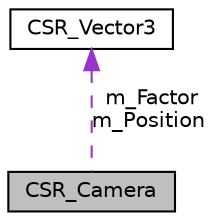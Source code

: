 digraph "CSR_Camera"
{
 // LATEX_PDF_SIZE
  edge [fontname="Helvetica",fontsize="10",labelfontname="Helvetica",labelfontsize="10"];
  node [fontname="Helvetica",fontsize="10",shape=record];
  Node1 [label="CSR_Camera",height=0.2,width=0.4,color="black", fillcolor="grey75", style="filled", fontcolor="black",tooltip=" "];
  Node2 -> Node1 [dir="back",color="darkorchid3",fontsize="10",style="dashed",label=" m_Factor\nm_Position" ,fontname="Helvetica"];
  Node2 [label="CSR_Vector3",height=0.2,width=0.4,color="black", fillcolor="white", style="filled",URL="$struct_c_s_r___vector3.html",tooltip=" "];
}
